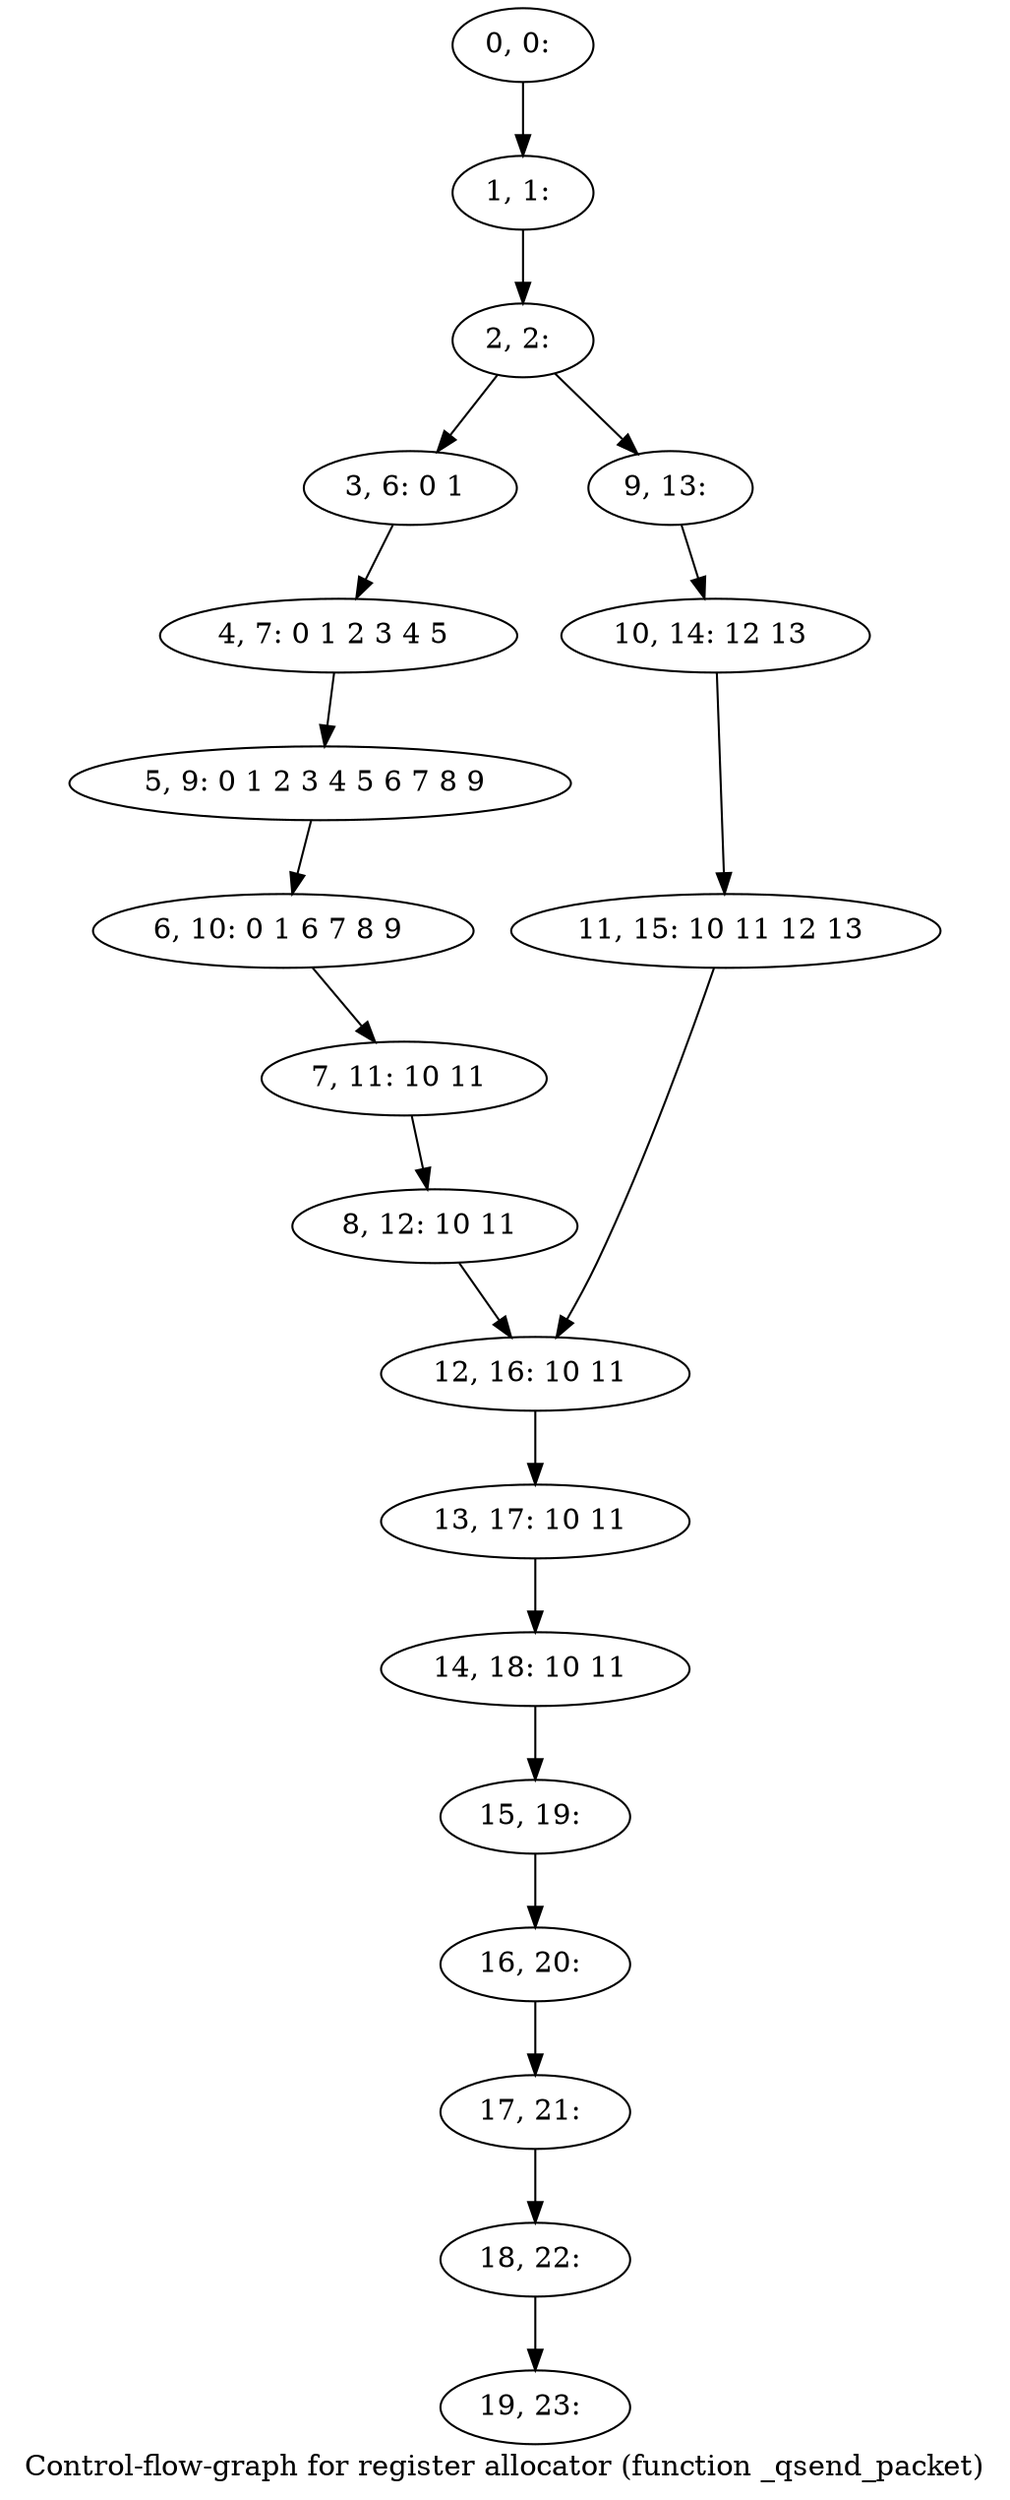 digraph G {
graph [label="Control-flow-graph for register allocator (function _qsend_packet)"]
0[label="0, 0: "];
1[label="1, 1: "];
2[label="2, 2: "];
3[label="3, 6: 0 1 "];
4[label="4, 7: 0 1 2 3 4 5 "];
5[label="5, 9: 0 1 2 3 4 5 6 7 8 9 "];
6[label="6, 10: 0 1 6 7 8 9 "];
7[label="7, 11: 10 11 "];
8[label="8, 12: 10 11 "];
9[label="9, 13: "];
10[label="10, 14: 12 13 "];
11[label="11, 15: 10 11 12 13 "];
12[label="12, 16: 10 11 "];
13[label="13, 17: 10 11 "];
14[label="14, 18: 10 11 "];
15[label="15, 19: "];
16[label="16, 20: "];
17[label="17, 21: "];
18[label="18, 22: "];
19[label="19, 23: "];
0->1 ;
1->2 ;
2->3 ;
2->9 ;
3->4 ;
4->5 ;
5->6 ;
6->7 ;
7->8 ;
8->12 ;
9->10 ;
10->11 ;
11->12 ;
12->13 ;
13->14 ;
14->15 ;
15->16 ;
16->17 ;
17->18 ;
18->19 ;
}

